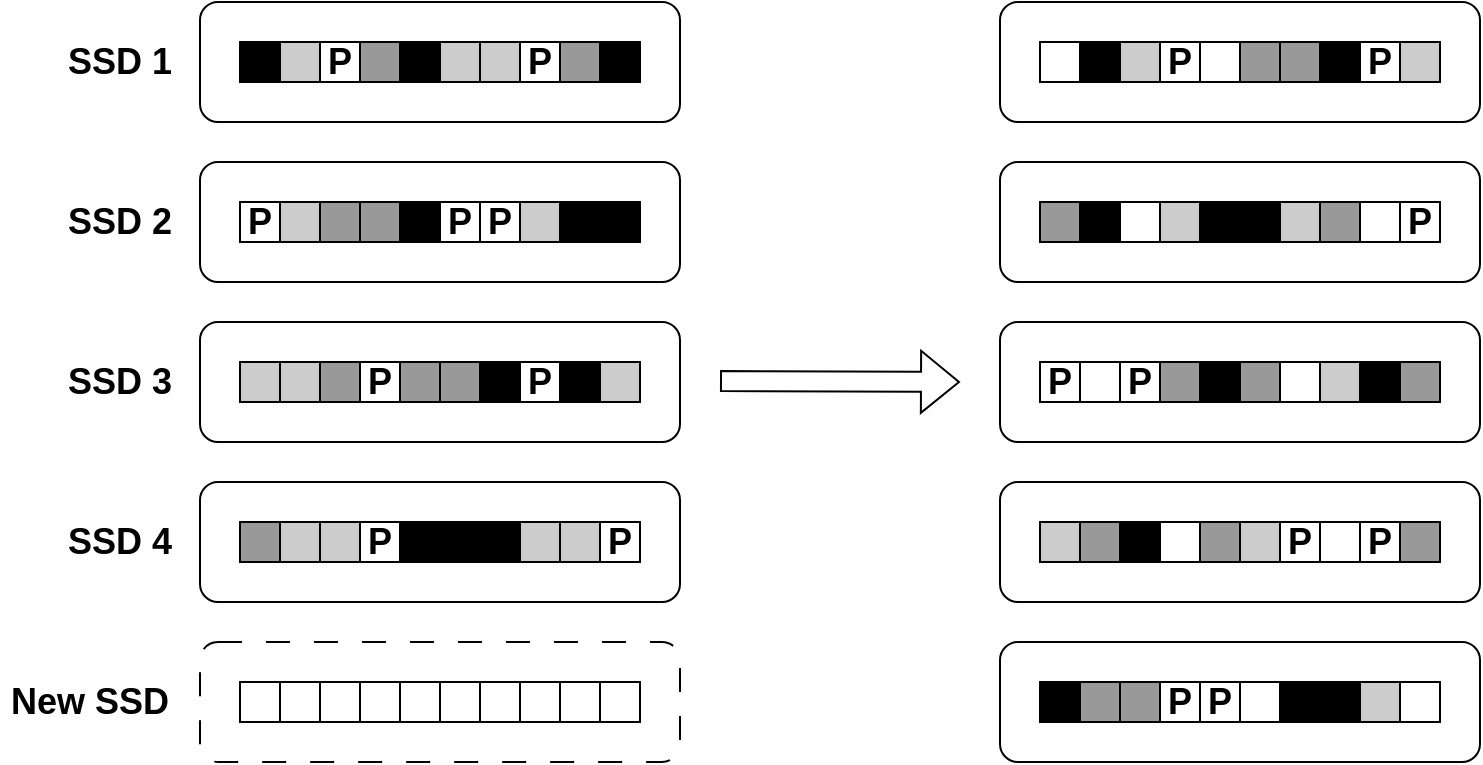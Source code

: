 <mxfile version="24.6.4" type="github">
  <diagram name="Page-1" id="fNpWAdS3YVlhdeIfCGpc">
    <mxGraphModel dx="2074" dy="1140" grid="1" gridSize="10" guides="1" tooltips="1" connect="1" arrows="1" fold="1" page="1" pageScale="1" pageWidth="850" pageHeight="1100" math="0" shadow="0">
      <root>
        <mxCell id="0" />
        <mxCell id="1" parent="0" />
        <mxCell id="iN5ojdxEgtJ3b6hq_Cjw-1" value="" style="rounded=0;whiteSpace=wrap;html=1;fillColor=#000000;" vertex="1" parent="1">
          <mxGeometry x="300" y="40" width="20" height="20" as="geometry" />
        </mxCell>
        <mxCell id="iN5ojdxEgtJ3b6hq_Cjw-3" value="" style="rounded=0;whiteSpace=wrap;html=1;fillColor=#CCCCCC;" vertex="1" parent="1">
          <mxGeometry x="140" y="120" width="20" height="20" as="geometry" />
        </mxCell>
        <mxCell id="iN5ojdxEgtJ3b6hq_Cjw-5" value="" style="rounded=0;whiteSpace=wrap;html=1;fillColor=#000000;" vertex="1" parent="1">
          <mxGeometry x="120" y="40" width="20" height="20" as="geometry" />
        </mxCell>
        <mxCell id="iN5ojdxEgtJ3b6hq_Cjw-6" value="" style="rounded=0;whiteSpace=wrap;html=1;fillColor=#000000;" vertex="1" parent="1">
          <mxGeometry x="200" y="120" width="20" height="20" as="geometry" />
        </mxCell>
        <mxCell id="iN5ojdxEgtJ3b6hq_Cjw-7" value="" style="rounded=0;whiteSpace=wrap;html=1;fillColor=#000000;" vertex="1" parent="1">
          <mxGeometry x="200" y="280" width="20" height="20" as="geometry" />
        </mxCell>
        <mxCell id="iN5ojdxEgtJ3b6hq_Cjw-8" value="" style="rounded=0;whiteSpace=wrap;html=1;fillColor=#000000;" vertex="1" parent="1">
          <mxGeometry x="300" y="120" width="20" height="20" as="geometry" />
        </mxCell>
        <mxCell id="iN5ojdxEgtJ3b6hq_Cjw-9" value="" style="rounded=0;whiteSpace=wrap;html=1;fillColor=#000000;" vertex="1" parent="1">
          <mxGeometry x="220" y="280" width="20" height="20" as="geometry" />
        </mxCell>
        <mxCell id="iN5ojdxEgtJ3b6hq_Cjw-10" value="" style="rounded=0;whiteSpace=wrap;html=1;fillColor=#000000;" vertex="1" parent="1">
          <mxGeometry x="540" y="40" width="20" height="20" as="geometry" />
        </mxCell>
        <mxCell id="iN5ojdxEgtJ3b6hq_Cjw-11" value="" style="rounded=0;whiteSpace=wrap;html=1;fillColor=#000000;" vertex="1" parent="1">
          <mxGeometry x="240" y="200" width="20" height="20" as="geometry" />
        </mxCell>
        <mxCell id="iN5ojdxEgtJ3b6hq_Cjw-12" value="" style="rounded=0;whiteSpace=wrap;html=1;fillColor=#000000;" vertex="1" parent="1">
          <mxGeometry x="280" y="200" width="20" height="20" as="geometry" />
        </mxCell>
        <mxCell id="iN5ojdxEgtJ3b6hq_Cjw-13" value="" style="rounded=0;whiteSpace=wrap;html=1;fillColor=#000000;" vertex="1" parent="1">
          <mxGeometry x="200" y="40" width="20" height="20" as="geometry" />
        </mxCell>
        <mxCell id="iN5ojdxEgtJ3b6hq_Cjw-14" value="" style="rounded=0;whiteSpace=wrap;html=1;fillColor=#000000;" vertex="1" parent="1">
          <mxGeometry x="240" y="280" width="20" height="20" as="geometry" />
        </mxCell>
        <mxCell id="iN5ojdxEgtJ3b6hq_Cjw-15" value="" style="rounded=0;whiteSpace=wrap;html=1;fillColor=#000000;" vertex="1" parent="1">
          <mxGeometry x="280" y="120" width="20" height="20" as="geometry" />
        </mxCell>
        <mxCell id="iN5ojdxEgtJ3b6hq_Cjw-16" value="" style="rounded=0;whiteSpace=wrap;html=1;fillColor=#000000;" vertex="1" parent="1">
          <mxGeometry x="620" y="120" width="20" height="20" as="geometry" />
        </mxCell>
        <mxCell id="iN5ojdxEgtJ3b6hq_Cjw-17" value="" style="rounded=0;whiteSpace=wrap;html=1;fillColor=#000000;" vertex="1" parent="1">
          <mxGeometry x="660" y="360" width="20" height="20" as="geometry" />
        </mxCell>
        <mxCell id="iN5ojdxEgtJ3b6hq_Cjw-18" value="" style="rounded=0;whiteSpace=wrap;html=1;fillColor=#000000;" vertex="1" parent="1">
          <mxGeometry x="520" y="360" width="20" height="20" as="geometry" />
        </mxCell>
        <mxCell id="iN5ojdxEgtJ3b6hq_Cjw-19" value="" style="rounded=0;whiteSpace=wrap;html=1;fillColor=#000000;" vertex="1" parent="1">
          <mxGeometry x="600" y="200" width="20" height="20" as="geometry" />
        </mxCell>
        <mxCell id="iN5ojdxEgtJ3b6hq_Cjw-20" value="" style="rounded=0;whiteSpace=wrap;html=1;fillColor=#000000;" vertex="1" parent="1">
          <mxGeometry x="660" y="40" width="20" height="20" as="geometry" />
        </mxCell>
        <mxCell id="iN5ojdxEgtJ3b6hq_Cjw-34" value="" style="rounded=0;whiteSpace=wrap;html=1;fillColor=#999999;" vertex="1" parent="1">
          <mxGeometry x="280" y="40" width="20" height="20" as="geometry" />
        </mxCell>
        <mxCell id="iN5ojdxEgtJ3b6hq_Cjw-35" value="" style="rounded=0;whiteSpace=wrap;html=1;fillColor=#999999;" vertex="1" parent="1">
          <mxGeometry x="180" y="40" width="20" height="20" as="geometry" />
        </mxCell>
        <mxCell id="iN5ojdxEgtJ3b6hq_Cjw-36" value="" style="rounded=0;whiteSpace=wrap;html=1;fillColor=#999999;" vertex="1" parent="1">
          <mxGeometry x="520" y="120" width="20" height="20" as="geometry" />
        </mxCell>
        <mxCell id="iN5ojdxEgtJ3b6hq_Cjw-37" value="" style="rounded=0;whiteSpace=wrap;html=1;fillColor=#999999;" vertex="1" parent="1">
          <mxGeometry x="160" y="200" width="20" height="20" as="geometry" />
        </mxCell>
        <mxCell id="iN5ojdxEgtJ3b6hq_Cjw-38" value="" style="rounded=0;whiteSpace=wrap;html=1;fillColor=#999999;" vertex="1" parent="1">
          <mxGeometry x="540" y="360" width="20" height="20" as="geometry" />
        </mxCell>
        <mxCell id="iN5ojdxEgtJ3b6hq_Cjw-39" value="" style="rounded=0;whiteSpace=wrap;html=1;fillColor=#999999;" vertex="1" parent="1">
          <mxGeometry x="180" y="120" width="20" height="20" as="geometry" />
        </mxCell>
        <mxCell id="iN5ojdxEgtJ3b6hq_Cjw-40" value="" style="rounded=0;whiteSpace=wrap;html=1;fillColor=#999999;" vertex="1" parent="1">
          <mxGeometry x="560" y="360" width="20" height="20" as="geometry" />
        </mxCell>
        <mxCell id="iN5ojdxEgtJ3b6hq_Cjw-41" value="" style="rounded=0;whiteSpace=wrap;html=1;fillColor=#999999;" vertex="1" parent="1">
          <mxGeometry x="160" y="120" width="20" height="20" as="geometry" />
        </mxCell>
        <mxCell id="iN5ojdxEgtJ3b6hq_Cjw-42" value="" style="rounded=0;whiteSpace=wrap;html=1;fillColor=#999999;" vertex="1" parent="1">
          <mxGeometry x="120" y="280" width="20" height="20" as="geometry" />
        </mxCell>
        <mxCell id="iN5ojdxEgtJ3b6hq_Cjw-43" value="" style="rounded=0;whiteSpace=wrap;html=1;fillColor=#999999;" vertex="1" parent="1">
          <mxGeometry x="600" y="280" width="20" height="20" as="geometry" />
        </mxCell>
        <mxCell id="iN5ojdxEgtJ3b6hq_Cjw-44" value="" style="rounded=0;whiteSpace=wrap;html=1;fillColor=#999999;" vertex="1" parent="1">
          <mxGeometry x="220" y="200" width="20" height="20" as="geometry" />
        </mxCell>
        <mxCell id="iN5ojdxEgtJ3b6hq_Cjw-45" value="" style="rounded=0;whiteSpace=wrap;html=1;fillColor=#999999;" vertex="1" parent="1">
          <mxGeometry x="700" y="280" width="20" height="20" as="geometry" />
        </mxCell>
        <mxCell id="iN5ojdxEgtJ3b6hq_Cjw-46" value="" style="rounded=0;whiteSpace=wrap;html=1;fillColor=#999999;" vertex="1" parent="1">
          <mxGeometry x="200" y="200" width="20" height="20" as="geometry" />
        </mxCell>
        <mxCell id="iN5ojdxEgtJ3b6hq_Cjw-47" value="" style="rounded=0;whiteSpace=wrap;html=1;fillColor=#999999;" vertex="1" parent="1">
          <mxGeometry x="540" y="280" width="20" height="20" as="geometry" />
        </mxCell>
        <mxCell id="iN5ojdxEgtJ3b6hq_Cjw-48" value="" style="rounded=0;whiteSpace=wrap;html=1;fillColor=#999999;" vertex="1" parent="1">
          <mxGeometry x="660" y="120" width="20" height="20" as="geometry" />
        </mxCell>
        <mxCell id="iN5ojdxEgtJ3b6hq_Cjw-49" value="" style="rounded=0;whiteSpace=wrap;html=1;fillColor=#999999;" vertex="1" parent="1">
          <mxGeometry x="640" y="40" width="20" height="20" as="geometry" />
        </mxCell>
        <mxCell id="iN5ojdxEgtJ3b6hq_Cjw-50" value="" style="rounded=0;whiteSpace=wrap;html=1;fillColor=#999999;" vertex="1" parent="1">
          <mxGeometry x="700" y="200" width="20" height="20" as="geometry" />
        </mxCell>
        <mxCell id="iN5ojdxEgtJ3b6hq_Cjw-51" value="" style="rounded=0;whiteSpace=wrap;html=1;fillColor=#999999;" vertex="1" parent="1">
          <mxGeometry x="580" y="200" width="20" height="20" as="geometry" />
        </mxCell>
        <mxCell id="iN5ojdxEgtJ3b6hq_Cjw-52" value="" style="rounded=0;whiteSpace=wrap;html=1;fillColor=#999999;" vertex="1" parent="1">
          <mxGeometry x="620" y="200" width="20" height="20" as="geometry" />
        </mxCell>
        <mxCell id="iN5ojdxEgtJ3b6hq_Cjw-53" value="" style="rounded=0;whiteSpace=wrap;html=1;fillColor=#999999;" vertex="1" parent="1">
          <mxGeometry x="620" y="40" width="20" height="20" as="geometry" />
        </mxCell>
        <mxCell id="iN5ojdxEgtJ3b6hq_Cjw-56" value="" style="rounded=0;whiteSpace=wrap;html=1;fillColor=#CCCCCC;" vertex="1" parent="1">
          <mxGeometry x="300" y="200" width="20" height="20" as="geometry" />
        </mxCell>
        <mxCell id="iN5ojdxEgtJ3b6hq_Cjw-57" value="" style="rounded=0;whiteSpace=wrap;html=1;fillColor=#CCCCCC;" vertex="1" parent="1">
          <mxGeometry x="140" y="40" width="20" height="20" as="geometry" />
        </mxCell>
        <mxCell id="iN5ojdxEgtJ3b6hq_Cjw-58" value="" style="rounded=0;whiteSpace=wrap;html=1;fillColor=#CCCCCC;" vertex="1" parent="1">
          <mxGeometry x="220" y="40" width="20" height="20" as="geometry" />
        </mxCell>
        <mxCell id="iN5ojdxEgtJ3b6hq_Cjw-59" value="" style="rounded=0;whiteSpace=wrap;html=1;fillColor=#CCCCCC;" vertex="1" parent="1">
          <mxGeometry x="260" y="120" width="20" height="20" as="geometry" />
        </mxCell>
        <mxCell id="iN5ojdxEgtJ3b6hq_Cjw-60" value="" style="rounded=0;whiteSpace=wrap;html=1;fillColor=#CCCCCC;" vertex="1" parent="1">
          <mxGeometry x="280" y="280" width="20" height="20" as="geometry" />
        </mxCell>
        <mxCell id="iN5ojdxEgtJ3b6hq_Cjw-61" value="" style="rounded=0;whiteSpace=wrap;html=1;fillColor=#CCCCCC;" vertex="1" parent="1">
          <mxGeometry x="120" y="200" width="20" height="20" as="geometry" />
        </mxCell>
        <mxCell id="iN5ojdxEgtJ3b6hq_Cjw-62" value="" style="rounded=0;whiteSpace=wrap;html=1;fillColor=#CCCCCC;" vertex="1" parent="1">
          <mxGeometry x="160" y="280" width="20" height="20" as="geometry" />
        </mxCell>
        <mxCell id="iN5ojdxEgtJ3b6hq_Cjw-63" value="" style="rounded=0;whiteSpace=wrap;html=1;fillColor=#CCCCCC;" vertex="1" parent="1">
          <mxGeometry x="240" y="40" width="20" height="20" as="geometry" />
        </mxCell>
        <mxCell id="iN5ojdxEgtJ3b6hq_Cjw-64" value="" style="rounded=0;whiteSpace=wrap;html=1;fillColor=#CCCCCC;" vertex="1" parent="1">
          <mxGeometry x="140" y="200" width="20" height="20" as="geometry" />
        </mxCell>
        <mxCell id="iN5ojdxEgtJ3b6hq_Cjw-65" value="" style="rounded=0;whiteSpace=wrap;html=1;fillColor=#CCCCCC;" vertex="1" parent="1">
          <mxGeometry x="140" y="280" width="20" height="20" as="geometry" />
        </mxCell>
        <mxCell id="iN5ojdxEgtJ3b6hq_Cjw-68" value="" style="rounded=0;whiteSpace=wrap;html=1;fillColor=#CCCCCC;" vertex="1" parent="1">
          <mxGeometry x="660" y="200" width="20" height="20" as="geometry" />
        </mxCell>
        <mxCell id="iN5ojdxEgtJ3b6hq_Cjw-69" value="" style="rounded=0;whiteSpace=wrap;html=1;fillColor=#CCCCCC;" vertex="1" parent="1">
          <mxGeometry x="260" y="280" width="20" height="20" as="geometry" />
        </mxCell>
        <mxCell id="iN5ojdxEgtJ3b6hq_Cjw-70" value="" style="rounded=0;whiteSpace=wrap;html=1;fillColor=#CCCCCC;" vertex="1" parent="1">
          <mxGeometry x="700" y="40" width="20" height="20" as="geometry" />
        </mxCell>
        <mxCell id="iN5ojdxEgtJ3b6hq_Cjw-71" value="" style="rounded=0;whiteSpace=wrap;html=1;fillColor=#CCCCCC;" vertex="1" parent="1">
          <mxGeometry x="520" y="280" width="20" height="20" as="geometry" />
        </mxCell>
        <mxCell id="iN5ojdxEgtJ3b6hq_Cjw-72" value="" style="rounded=0;whiteSpace=wrap;html=1;fillColor=#CCCCCC;" vertex="1" parent="1">
          <mxGeometry x="560" y="40" width="20" height="20" as="geometry" />
        </mxCell>
        <mxCell id="iN5ojdxEgtJ3b6hq_Cjw-73" value="" style="rounded=0;whiteSpace=wrap;html=1;fillColor=#CCCCCC;" vertex="1" parent="1">
          <mxGeometry x="640" y="120" width="20" height="20" as="geometry" />
        </mxCell>
        <mxCell id="iN5ojdxEgtJ3b6hq_Cjw-74" value="" style="rounded=0;whiteSpace=wrap;html=1;fillColor=#CCCCCC;" vertex="1" parent="1">
          <mxGeometry x="580" y="120" width="20" height="20" as="geometry" />
        </mxCell>
        <mxCell id="iN5ojdxEgtJ3b6hq_Cjw-75" value="" style="rounded=0;whiteSpace=wrap;html=1;fillColor=#CCCCCC;" vertex="1" parent="1">
          <mxGeometry x="620" y="280" width="20" height="20" as="geometry" />
        </mxCell>
        <mxCell id="iN5ojdxEgtJ3b6hq_Cjw-76" value="" style="rounded=0;whiteSpace=wrap;html=1;fillColor=#CCCCCC;" vertex="1" parent="1">
          <mxGeometry x="680" y="360" width="20" height="20" as="geometry" />
        </mxCell>
        <mxCell id="iN5ojdxEgtJ3b6hq_Cjw-81" value="P" style="rounded=0;whiteSpace=wrap;html=1;fillColor=none;fontStyle=1;fontSize=18;" vertex="1" parent="1">
          <mxGeometry x="580" y="40" width="20" height="20" as="geometry" />
        </mxCell>
        <mxCell id="iN5ojdxEgtJ3b6hq_Cjw-82" value="P" style="rounded=0;whiteSpace=wrap;html=1;fillColor=none;fontStyle=1;fontSize=18;" vertex="1" parent="1">
          <mxGeometry x="160" y="40" width="20" height="20" as="geometry" />
        </mxCell>
        <mxCell id="iN5ojdxEgtJ3b6hq_Cjw-83" value="P" style="rounded=0;whiteSpace=wrap;html=1;fillColor=none;fontStyle=1;fontSize=18;" vertex="1" parent="1">
          <mxGeometry x="220" y="120" width="20" height="20" as="geometry" />
        </mxCell>
        <mxCell id="iN5ojdxEgtJ3b6hq_Cjw-84" value="P" style="rounded=0;whiteSpace=wrap;html=1;fillColor=none;fontStyle=1;fontSize=18;" vertex="1" parent="1">
          <mxGeometry x="180" y="200" width="20" height="20" as="geometry" />
        </mxCell>
        <mxCell id="iN5ojdxEgtJ3b6hq_Cjw-85" value="P" style="rounded=0;whiteSpace=wrap;html=1;fillColor=none;fontStyle=1;fontSize=18;" vertex="1" parent="1">
          <mxGeometry x="260" y="200" width="20" height="20" as="geometry" />
        </mxCell>
        <mxCell id="iN5ojdxEgtJ3b6hq_Cjw-86" value="P" style="rounded=0;whiteSpace=wrap;html=1;fillColor=none;fontStyle=1;fontSize=18;" vertex="1" parent="1">
          <mxGeometry x="260" y="40" width="20" height="20" as="geometry" />
        </mxCell>
        <mxCell id="iN5ojdxEgtJ3b6hq_Cjw-87" value="P" style="rounded=0;whiteSpace=wrap;html=1;fillColor=none;fontStyle=1;fontSize=18;" vertex="1" parent="1">
          <mxGeometry x="240" y="120" width="20" height="20" as="geometry" />
        </mxCell>
        <mxCell id="iN5ojdxEgtJ3b6hq_Cjw-88" value="P" style="rounded=0;whiteSpace=wrap;html=1;fillColor=none;fontStyle=1;fontSize=18;" vertex="1" parent="1">
          <mxGeometry x="120" y="120" width="20" height="20" as="geometry" />
        </mxCell>
        <mxCell id="iN5ojdxEgtJ3b6hq_Cjw-90" value="P" style="rounded=0;whiteSpace=wrap;html=1;fillColor=none;fontStyle=1;fontSize=18;" vertex="1" parent="1">
          <mxGeometry x="700" y="120" width="20" height="20" as="geometry" />
        </mxCell>
        <mxCell id="iN5ojdxEgtJ3b6hq_Cjw-91" value="P" style="rounded=0;whiteSpace=wrap;html=1;fillColor=none;fontStyle=1;fontSize=18;" vertex="1" parent="1">
          <mxGeometry x="680" y="280" width="20" height="20" as="geometry" />
        </mxCell>
        <mxCell id="iN5ojdxEgtJ3b6hq_Cjw-92" value="P" style="rounded=0;whiteSpace=wrap;html=1;fillColor=none;fontStyle=1;fontSize=18;" vertex="1" parent="1">
          <mxGeometry x="580" y="360" width="20" height="20" as="geometry" />
        </mxCell>
        <mxCell id="iN5ojdxEgtJ3b6hq_Cjw-93" value="P" style="rounded=0;whiteSpace=wrap;html=1;fillColor=none;fontStyle=1;fontSize=18;" vertex="1" parent="1">
          <mxGeometry x="600" y="360" width="20" height="20" as="geometry" />
        </mxCell>
        <mxCell id="iN5ojdxEgtJ3b6hq_Cjw-94" value="P" style="rounded=0;whiteSpace=wrap;html=1;fillColor=none;fontStyle=1;fontSize=18;" vertex="1" parent="1">
          <mxGeometry x="560" y="200" width="20" height="20" as="geometry" />
        </mxCell>
        <mxCell id="iN5ojdxEgtJ3b6hq_Cjw-95" value="P" style="rounded=0;whiteSpace=wrap;html=1;fillColor=none;fontStyle=1;fontSize=18;" vertex="1" parent="1">
          <mxGeometry x="180" y="280" width="20" height="20" as="geometry" />
        </mxCell>
        <mxCell id="iN5ojdxEgtJ3b6hq_Cjw-96" value="P" style="rounded=0;whiteSpace=wrap;html=1;fillColor=none;fontStyle=1;fontSize=18;" vertex="1" parent="1">
          <mxGeometry x="520" y="200" width="20" height="20" as="geometry" />
        </mxCell>
        <mxCell id="iN5ojdxEgtJ3b6hq_Cjw-97" value="P" style="rounded=0;whiteSpace=wrap;html=1;fillColor=none;fontStyle=1;fontSize=18;" vertex="1" parent="1">
          <mxGeometry x="640" y="280" width="20" height="20" as="geometry" />
        </mxCell>
        <mxCell id="iN5ojdxEgtJ3b6hq_Cjw-98" value="P" style="rounded=0;whiteSpace=wrap;html=1;fillColor=none;fontStyle=1;fontSize=18;" vertex="1" parent="1">
          <mxGeometry x="680" y="40" width="20" height="20" as="geometry" />
        </mxCell>
        <mxCell id="iN5ojdxEgtJ3b6hq_Cjw-99" value="P" style="rounded=0;whiteSpace=wrap;html=1;fillColor=none;fontStyle=1;fontSize=18;" vertex="1" parent="1">
          <mxGeometry x="300" y="280" width="20" height="20" as="geometry" />
        </mxCell>
        <mxCell id="iN5ojdxEgtJ3b6hq_Cjw-102" value="" style="rounded=0;whiteSpace=wrap;html=1;" vertex="1" parent="1">
          <mxGeometry x="120" y="360" width="20" height="20" as="geometry" />
        </mxCell>
        <mxCell id="iN5ojdxEgtJ3b6hq_Cjw-107" value="" style="rounded=0;whiteSpace=wrap;html=1;" vertex="1" parent="1">
          <mxGeometry x="520" y="40" width="20" height="20" as="geometry" />
        </mxCell>
        <mxCell id="iN5ojdxEgtJ3b6hq_Cjw-112" value="" style="rounded=0;whiteSpace=wrap;html=1;" vertex="1" parent="1">
          <mxGeometry x="560" y="120" width="20" height="20" as="geometry" />
        </mxCell>
        <mxCell id="iN5ojdxEgtJ3b6hq_Cjw-114" value="" style="rounded=0;whiteSpace=wrap;html=1;" vertex="1" parent="1">
          <mxGeometry x="660" y="280" width="20" height="20" as="geometry" />
        </mxCell>
        <mxCell id="iN5ojdxEgtJ3b6hq_Cjw-116" value="" style="rounded=0;whiteSpace=wrap;html=1;" vertex="1" parent="1">
          <mxGeometry x="540" y="200" width="20" height="20" as="geometry" />
        </mxCell>
        <mxCell id="iN5ojdxEgtJ3b6hq_Cjw-117" value="" style="rounded=0;whiteSpace=wrap;html=1;" vertex="1" parent="1">
          <mxGeometry x="620" y="360" width="20" height="20" as="geometry" />
        </mxCell>
        <mxCell id="iN5ojdxEgtJ3b6hq_Cjw-118" value="" style="rounded=0;whiteSpace=wrap;html=1;" vertex="1" parent="1">
          <mxGeometry x="680" y="120" width="20" height="20" as="geometry" />
        </mxCell>
        <mxCell id="iN5ojdxEgtJ3b6hq_Cjw-119" value="" style="rounded=0;whiteSpace=wrap;html=1;" vertex="1" parent="1">
          <mxGeometry x="600" y="40" width="20" height="20" as="geometry" />
        </mxCell>
        <mxCell id="iN5ojdxEgtJ3b6hq_Cjw-120" value="" style="rounded=0;whiteSpace=wrap;html=1;" vertex="1" parent="1">
          <mxGeometry x="700" y="360" width="20" height="20" as="geometry" />
        </mxCell>
        <mxCell id="iN5ojdxEgtJ3b6hq_Cjw-121" value="" style="rounded=0;whiteSpace=wrap;html=1;" vertex="1" parent="1">
          <mxGeometry x="580" y="280" width="20" height="20" as="geometry" />
        </mxCell>
        <mxCell id="iN5ojdxEgtJ3b6hq_Cjw-122" value="" style="rounded=0;whiteSpace=wrap;html=1;" vertex="1" parent="1">
          <mxGeometry x="640" y="200" width="20" height="20" as="geometry" />
        </mxCell>
        <mxCell id="iN5ojdxEgtJ3b6hq_Cjw-126" value="" style="rounded=0;whiteSpace=wrap;html=1;" vertex="1" parent="1">
          <mxGeometry x="140" y="360" width="20" height="20" as="geometry" />
        </mxCell>
        <mxCell id="iN5ojdxEgtJ3b6hq_Cjw-127" value="" style="rounded=0;whiteSpace=wrap;html=1;" vertex="1" parent="1">
          <mxGeometry x="160" y="360" width="20" height="20" as="geometry" />
        </mxCell>
        <mxCell id="iN5ojdxEgtJ3b6hq_Cjw-128" value="" style="rounded=0;whiteSpace=wrap;html=1;" vertex="1" parent="1">
          <mxGeometry x="220" y="360" width="20" height="20" as="geometry" />
        </mxCell>
        <mxCell id="iN5ojdxEgtJ3b6hq_Cjw-129" value="" style="rounded=0;whiteSpace=wrap;html=1;" vertex="1" parent="1">
          <mxGeometry x="300" y="360" width="20" height="20" as="geometry" />
        </mxCell>
        <mxCell id="iN5ojdxEgtJ3b6hq_Cjw-130" value="" style="rounded=0;whiteSpace=wrap;html=1;" vertex="1" parent="1">
          <mxGeometry x="260" y="360" width="20" height="20" as="geometry" />
        </mxCell>
        <mxCell id="iN5ojdxEgtJ3b6hq_Cjw-131" value="" style="rounded=0;whiteSpace=wrap;html=1;" vertex="1" parent="1">
          <mxGeometry x="180" y="360" width="20" height="20" as="geometry" />
        </mxCell>
        <mxCell id="iN5ojdxEgtJ3b6hq_Cjw-132" value="" style="rounded=0;whiteSpace=wrap;html=1;" vertex="1" parent="1">
          <mxGeometry x="200" y="360" width="20" height="20" as="geometry" />
        </mxCell>
        <mxCell id="iN5ojdxEgtJ3b6hq_Cjw-133" value="" style="rounded=0;whiteSpace=wrap;html=1;" vertex="1" parent="1">
          <mxGeometry x="280" y="360" width="20" height="20" as="geometry" />
        </mxCell>
        <mxCell id="iN5ojdxEgtJ3b6hq_Cjw-134" value="" style="rounded=0;whiteSpace=wrap;html=1;" vertex="1" parent="1">
          <mxGeometry x="240" y="360" width="20" height="20" as="geometry" />
        </mxCell>
        <mxCell id="iN5ojdxEgtJ3b6hq_Cjw-135" value="" style="rounded=0;whiteSpace=wrap;html=1;fillColor=#000000;" vertex="1" parent="1">
          <mxGeometry x="600" y="120" width="20" height="20" as="geometry" />
        </mxCell>
        <mxCell id="iN5ojdxEgtJ3b6hq_Cjw-136" value="" style="rounded=0;whiteSpace=wrap;html=1;fillColor=#000000;" vertex="1" parent="1">
          <mxGeometry x="640" y="360" width="20" height="20" as="geometry" />
        </mxCell>
        <mxCell id="iN5ojdxEgtJ3b6hq_Cjw-137" value="" style="rounded=0;whiteSpace=wrap;html=1;fillColor=#000000;" vertex="1" parent="1">
          <mxGeometry x="560" y="280" width="20" height="20" as="geometry" />
        </mxCell>
        <mxCell id="iN5ojdxEgtJ3b6hq_Cjw-138" value="" style="rounded=0;whiteSpace=wrap;html=1;fillColor=#000000;" vertex="1" parent="1">
          <mxGeometry x="680" y="200" width="20" height="20" as="geometry" />
        </mxCell>
        <mxCell id="iN5ojdxEgtJ3b6hq_Cjw-139" value="" style="rounded=0;whiteSpace=wrap;html=1;fillColor=#000000;" vertex="1" parent="1">
          <mxGeometry x="540" y="120" width="20" height="20" as="geometry" />
        </mxCell>
        <mxCell id="iN5ojdxEgtJ3b6hq_Cjw-142" value="" style="rounded=1;whiteSpace=wrap;html=1;fillColor=none;" vertex="1" parent="1">
          <mxGeometry x="100" y="20" width="240" height="60" as="geometry" />
        </mxCell>
        <mxCell id="iN5ojdxEgtJ3b6hq_Cjw-143" value="SSD 1" style="rounded=0;whiteSpace=wrap;html=1;fillColor=none;strokeColor=none;fontSize=18;fontStyle=1" vertex="1" parent="1">
          <mxGeometry x="30" y="30" width="60" height="40" as="geometry" />
        </mxCell>
        <mxCell id="iN5ojdxEgtJ3b6hq_Cjw-144" value="SSD 2" style="rounded=0;whiteSpace=wrap;html=1;fillColor=none;strokeColor=none;fontSize=18;fontStyle=1" vertex="1" parent="1">
          <mxGeometry x="30" y="110" width="60" height="40" as="geometry" />
        </mxCell>
        <mxCell id="iN5ojdxEgtJ3b6hq_Cjw-145" value="" style="rounded=1;whiteSpace=wrap;html=1;fillColor=none;" vertex="1" parent="1">
          <mxGeometry x="100" y="100" width="240" height="60" as="geometry" />
        </mxCell>
        <mxCell id="iN5ojdxEgtJ3b6hq_Cjw-146" value="SSD 3" style="rounded=0;whiteSpace=wrap;html=1;fillColor=none;strokeColor=none;fontSize=18;fontStyle=1" vertex="1" parent="1">
          <mxGeometry x="30" y="190" width="60" height="40" as="geometry" />
        </mxCell>
        <mxCell id="iN5ojdxEgtJ3b6hq_Cjw-147" value="" style="rounded=1;whiteSpace=wrap;html=1;fillColor=none;" vertex="1" parent="1">
          <mxGeometry x="100" y="180" width="240" height="60" as="geometry" />
        </mxCell>
        <mxCell id="iN5ojdxEgtJ3b6hq_Cjw-148" value="SSD 4" style="rounded=0;whiteSpace=wrap;html=1;fillColor=none;strokeColor=none;fontSize=18;fontStyle=1" vertex="1" parent="1">
          <mxGeometry x="30" y="270" width="60" height="40" as="geometry" />
        </mxCell>
        <mxCell id="iN5ojdxEgtJ3b6hq_Cjw-149" value="" style="rounded=1;whiteSpace=wrap;html=1;fillColor=none;" vertex="1" parent="1">
          <mxGeometry x="100" y="260" width="240" height="60" as="geometry" />
        </mxCell>
        <mxCell id="iN5ojdxEgtJ3b6hq_Cjw-150" value="New SSD" style="rounded=0;whiteSpace=wrap;html=1;fillColor=none;strokeColor=none;fontSize=18;fontStyle=1" vertex="1" parent="1">
          <mxGeometry y="350" width="90" height="40" as="geometry" />
        </mxCell>
        <mxCell id="iN5ojdxEgtJ3b6hq_Cjw-151" value="" style="rounded=1;whiteSpace=wrap;html=1;fillColor=none;dashed=1;dashPattern=12 12;" vertex="1" parent="1">
          <mxGeometry x="100" y="340" width="240" height="60" as="geometry" />
        </mxCell>
        <mxCell id="iN5ojdxEgtJ3b6hq_Cjw-152" value="" style="rounded=1;whiteSpace=wrap;html=1;fillColor=none;" vertex="1" parent="1">
          <mxGeometry x="500" y="20" width="240" height="60" as="geometry" />
        </mxCell>
        <mxCell id="iN5ojdxEgtJ3b6hq_Cjw-153" value="" style="rounded=1;whiteSpace=wrap;html=1;fillColor=none;" vertex="1" parent="1">
          <mxGeometry x="500" y="100" width="240" height="60" as="geometry" />
        </mxCell>
        <mxCell id="iN5ojdxEgtJ3b6hq_Cjw-154" value="" style="rounded=1;whiteSpace=wrap;html=1;fillColor=none;" vertex="1" parent="1">
          <mxGeometry x="500" y="180" width="240" height="60" as="geometry" />
        </mxCell>
        <mxCell id="iN5ojdxEgtJ3b6hq_Cjw-155" value="" style="rounded=1;whiteSpace=wrap;html=1;fillColor=none;" vertex="1" parent="1">
          <mxGeometry x="500" y="260" width="240" height="60" as="geometry" />
        </mxCell>
        <mxCell id="iN5ojdxEgtJ3b6hq_Cjw-156" value="" style="rounded=1;whiteSpace=wrap;html=1;fillColor=none;" vertex="1" parent="1">
          <mxGeometry x="500" y="340" width="240" height="60" as="geometry" />
        </mxCell>
        <mxCell id="iN5ojdxEgtJ3b6hq_Cjw-157" value="" style="shape=flexArrow;endArrow=classic;html=1;rounded=0;" edge="1" parent="1">
          <mxGeometry width="50" height="50" relative="1" as="geometry">
            <mxPoint x="360" y="209.5" as="sourcePoint" />
            <mxPoint x="480" y="210" as="targetPoint" />
          </mxGeometry>
        </mxCell>
      </root>
    </mxGraphModel>
  </diagram>
</mxfile>
